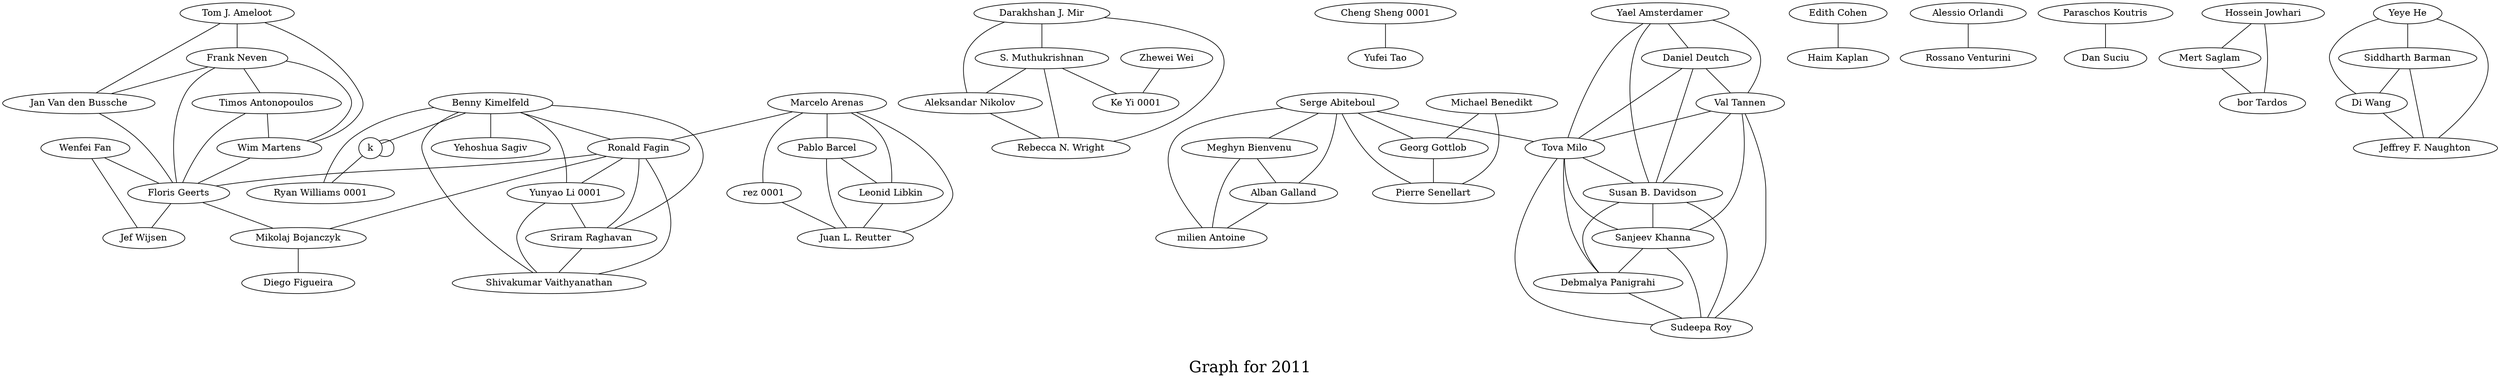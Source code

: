 /*****
Graph for 2011
*****/

graph G {
  graph [splines=true overlap=false]
  node  [shape=ellipse, width=0.3, height=0.3]
  0 [label="Tom J. Ameloot"];
  1 [label="Frank Neven"];
  2 [label="Jan Van den Bussche"];
  3 [label="Marcelo Arenas"];
  4 [label="rez 0001"];
  5 [label="Pablo Barcel"];
  6 [label="Leonid Libkin"];
  7 [label="Juan L. Reutter"];
  8 [label="Darakhshan J. Mir"];
  9 [label="S. Muthukrishnan"];
  10 [label="Aleksandar Nikolov"];
  11 [label="Rebecca N. Wright"];
  12 [label="Cheng Sheng 0001"];
  13 [label="Yufei Tao"];
  14 [label="Serge Abiteboul"];
  15 [label="Meghyn Bienvenu"];
  16 [label="Alban Galland"];
  17 [label="milien Antoine"];
  18 [label="Benny Kimelfeld"];
  19 [label="k"];
  20 [label="Ryan Williams 0001"];
  21 [label="Timos Antonopoulos"];
  22 [label="Wim Martens"];
  23 [label="Ronald Fagin"];
  24 [label="Yunyao Li 0001"];
  25 [label="Sriram Raghavan"];
  26 [label="Shivakumar Vaithyanathan"];
  27 [label="Wenfei Fan"];
  28 [label="Floris Geerts"];
  29 [label="Jef Wijsen"];
  30 [label="Mikolaj Bojanczyk"];
  31 [label="Diego Figueira"];
  32 [label="Edith Cohen"];
  33 [label="Haim Kaplan"];
  34 [label="Yael Amsterdamer"];
  35 [label="Daniel Deutch"];
  36 [label="Val Tannen"];
  37 [label="Alessio Orlandi"];
  38 [label="Rossano Venturini"];
  39 [label="Michael Benedikt"];
  40 [label="Georg Gottlob"];
  41 [label="Pierre Senellart"];
  42 [label="Tova Milo"];
  43 [label="Paraschos Koutris"];
  44 [label="Dan Suciu"];
  45 [label="Hossein Jowhari"];
  46 [label="Mert Saglam"];
  47 [label="bor Tardos"];
  48 [label="Zhewei Wei"];
  49 [label="Ke Yi 0001"];
  50 [label="Yehoshua Sagiv"];
  51 [label="Susan B. Davidson"];
  52 [label="Sanjeev Khanna"];
  53 [label="Debmalya Panigrahi"];
  54 [label="Sudeepa Roy"];
  55 [label="Yeye He"];
  56 [label="Siddharth Barman"];
  57 [label="Di Wang"];
  58 [label="Jeffrey F. Naughton"];
  0 -- 1;
  0 -- 2;
  0 -- 22;
  1 -- 2;
  1 -- 21;
  1 -- 22;
  1 -- 28;
  2 -- 28;
  3 -- 4;
  3 -- 5;
  3 -- 6;
  3 -- 7;
  3 -- 23;
  4 -- 7;
  5 -- 6;
  5 -- 7;
  6 -- 7;
  8 -- 9;
  8 -- 10;
  8 -- 11;
  9 -- 10;
  9 -- 11;
  9 -- 49;
  10 -- 11;
  12 -- 13;
  14 -- 15;
  14 -- 16;
  14 -- 17;
  14 -- 40;
  14 -- 41;
  14 -- 42;
  15 -- 16;
  15 -- 17;
  16 -- 17;
  18 -- 19;
  18 -- 20;
  18 -- 23;
  18 -- 24;
  18 -- 25;
  18 -- 26;
  18 -- 50;
  19 -- 19;
  19 -- 20;
  21 -- 22;
  21 -- 28;
  22 -- 28;
  23 -- 24;
  23 -- 25;
  23 -- 26;
  23 -- 28;
  23 -- 30;
  24 -- 25;
  24 -- 26;
  25 -- 26;
  27 -- 28;
  27 -- 29;
  28 -- 29;
  28 -- 30;
  30 -- 31;
  32 -- 33;
  34 -- 35;
  34 -- 36;
  34 -- 42;
  34 -- 51;
  35 -- 36;
  35 -- 42;
  35 -- 51;
  36 -- 42;
  36 -- 51;
  36 -- 52;
  36 -- 54;
  37 -- 38;
  39 -- 40;
  39 -- 41;
  40 -- 41;
  42 -- 51;
  42 -- 52;
  42 -- 53;
  42 -- 54;
  43 -- 44;
  45 -- 46;
  45 -- 47;
  46 -- 47;
  48 -- 49;
  51 -- 52;
  51 -- 53;
  51 -- 54;
  52 -- 53;
  52 -- 54;
  53 -- 54;
  55 -- 56;
  55 -- 57;
  55 -- 58;
  56 -- 57;
  56 -- 58;
  57 -- 58;
  label = "\nGraph for 2011\n";  fontsize=24;
}
